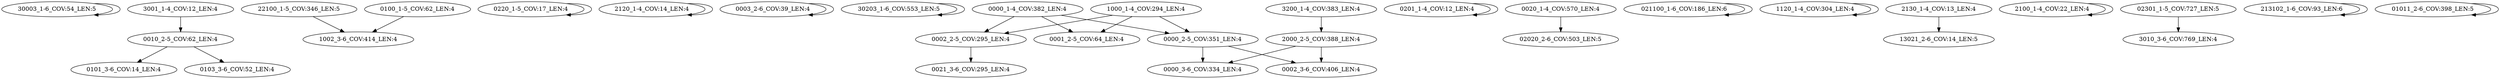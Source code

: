 digraph G {
    "30003_1-6_COV:54_LEN:5" -> "30003_1-6_COV:54_LEN:5";
    "3001_1-4_COV:12_LEN:4" -> "0010_2-5_COV:62_LEN:4";
    "22100_1-5_COV:346_LEN:5" -> "1002_3-6_COV:414_LEN:4";
    "0220_1-5_COV:17_LEN:4" -> "0220_1-5_COV:17_LEN:4";
    "2120_1-4_COV:14_LEN:4" -> "2120_1-4_COV:14_LEN:4";
    "0003_2-6_COV:39_LEN:4" -> "0003_2-6_COV:39_LEN:4";
    "30203_1-6_COV:553_LEN:5" -> "30203_1-6_COV:553_LEN:5";
    "0002_2-5_COV:295_LEN:4" -> "0021_3-6_COV:295_LEN:4";
    "0100_1-5_COV:62_LEN:4" -> "1002_3-6_COV:414_LEN:4";
    "1000_1-4_COV:294_LEN:4" -> "0002_2-5_COV:295_LEN:4";
    "1000_1-4_COV:294_LEN:4" -> "0001_2-5_COV:64_LEN:4";
    "1000_1-4_COV:294_LEN:4" -> "0000_2-5_COV:351_LEN:4";
    "0201_1-4_COV:12_LEN:4" -> "0201_1-4_COV:12_LEN:4";
    "0020_1-4_COV:570_LEN:4" -> "02020_2-6_COV:503_LEN:5";
    "021100_1-6_COV:186_LEN:6" -> "021100_1-6_COV:186_LEN:6";
    "1120_1-4_COV:304_LEN:4" -> "1120_1-4_COV:304_LEN:4";
    "2130_1-4_COV:13_LEN:4" -> "13021_2-6_COV:14_LEN:5";
    "2100_1-4_COV:22_LEN:4" -> "2100_1-4_COV:22_LEN:4";
    "02301_1-5_COV:727_LEN:5" -> "3010_3-6_COV:769_LEN:4";
    "0010_2-5_COV:62_LEN:4" -> "0101_3-6_COV:14_LEN:4";
    "0010_2-5_COV:62_LEN:4" -> "0103_3-6_COV:52_LEN:4";
    "3200_1-4_COV:383_LEN:4" -> "2000_2-5_COV:388_LEN:4";
    "2000_2-5_COV:388_LEN:4" -> "0000_3-6_COV:334_LEN:4";
    "2000_2-5_COV:388_LEN:4" -> "0002_3-6_COV:406_LEN:4";
    "213102_1-6_COV:93_LEN:6" -> "213102_1-6_COV:93_LEN:6";
    "0000_1-4_COV:382_LEN:4" -> "0002_2-5_COV:295_LEN:4";
    "0000_1-4_COV:382_LEN:4" -> "0001_2-5_COV:64_LEN:4";
    "0000_1-4_COV:382_LEN:4" -> "0000_2-5_COV:351_LEN:4";
    "0000_2-5_COV:351_LEN:4" -> "0000_3-6_COV:334_LEN:4";
    "0000_2-5_COV:351_LEN:4" -> "0002_3-6_COV:406_LEN:4";
    "01011_2-6_COV:398_LEN:5" -> "01011_2-6_COV:398_LEN:5";
}
